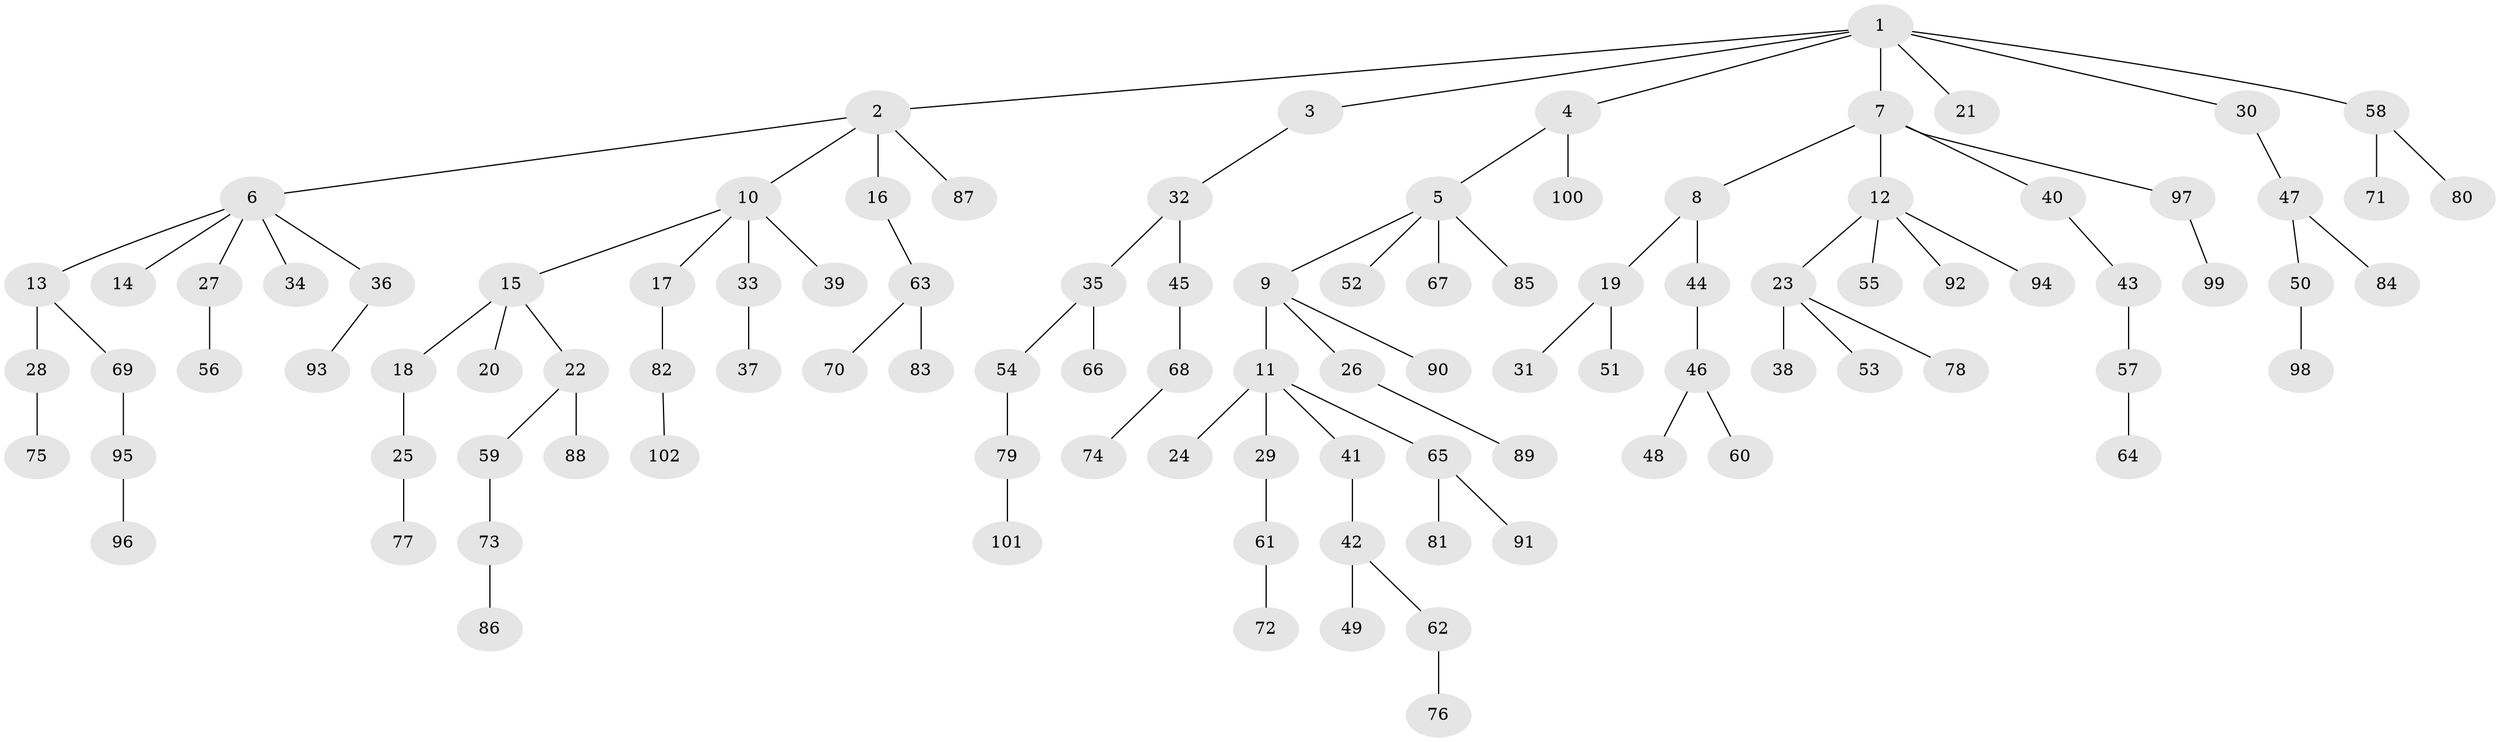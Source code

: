 // Generated by graph-tools (version 1.1) at 2025/50/03/09/25 03:50:19]
// undirected, 102 vertices, 101 edges
graph export_dot {
graph [start="1"]
  node [color=gray90,style=filled];
  1;
  2;
  3;
  4;
  5;
  6;
  7;
  8;
  9;
  10;
  11;
  12;
  13;
  14;
  15;
  16;
  17;
  18;
  19;
  20;
  21;
  22;
  23;
  24;
  25;
  26;
  27;
  28;
  29;
  30;
  31;
  32;
  33;
  34;
  35;
  36;
  37;
  38;
  39;
  40;
  41;
  42;
  43;
  44;
  45;
  46;
  47;
  48;
  49;
  50;
  51;
  52;
  53;
  54;
  55;
  56;
  57;
  58;
  59;
  60;
  61;
  62;
  63;
  64;
  65;
  66;
  67;
  68;
  69;
  70;
  71;
  72;
  73;
  74;
  75;
  76;
  77;
  78;
  79;
  80;
  81;
  82;
  83;
  84;
  85;
  86;
  87;
  88;
  89;
  90;
  91;
  92;
  93;
  94;
  95;
  96;
  97;
  98;
  99;
  100;
  101;
  102;
  1 -- 2;
  1 -- 3;
  1 -- 4;
  1 -- 7;
  1 -- 21;
  1 -- 30;
  1 -- 58;
  2 -- 6;
  2 -- 10;
  2 -- 16;
  2 -- 87;
  3 -- 32;
  4 -- 5;
  4 -- 100;
  5 -- 9;
  5 -- 52;
  5 -- 67;
  5 -- 85;
  6 -- 13;
  6 -- 14;
  6 -- 27;
  6 -- 34;
  6 -- 36;
  7 -- 8;
  7 -- 12;
  7 -- 40;
  7 -- 97;
  8 -- 19;
  8 -- 44;
  9 -- 11;
  9 -- 26;
  9 -- 90;
  10 -- 15;
  10 -- 17;
  10 -- 33;
  10 -- 39;
  11 -- 24;
  11 -- 29;
  11 -- 41;
  11 -- 65;
  12 -- 23;
  12 -- 55;
  12 -- 92;
  12 -- 94;
  13 -- 28;
  13 -- 69;
  15 -- 18;
  15 -- 20;
  15 -- 22;
  16 -- 63;
  17 -- 82;
  18 -- 25;
  19 -- 31;
  19 -- 51;
  22 -- 59;
  22 -- 88;
  23 -- 38;
  23 -- 53;
  23 -- 78;
  25 -- 77;
  26 -- 89;
  27 -- 56;
  28 -- 75;
  29 -- 61;
  30 -- 47;
  32 -- 35;
  32 -- 45;
  33 -- 37;
  35 -- 54;
  35 -- 66;
  36 -- 93;
  40 -- 43;
  41 -- 42;
  42 -- 49;
  42 -- 62;
  43 -- 57;
  44 -- 46;
  45 -- 68;
  46 -- 48;
  46 -- 60;
  47 -- 50;
  47 -- 84;
  50 -- 98;
  54 -- 79;
  57 -- 64;
  58 -- 71;
  58 -- 80;
  59 -- 73;
  61 -- 72;
  62 -- 76;
  63 -- 70;
  63 -- 83;
  65 -- 81;
  65 -- 91;
  68 -- 74;
  69 -- 95;
  73 -- 86;
  79 -- 101;
  82 -- 102;
  95 -- 96;
  97 -- 99;
}
